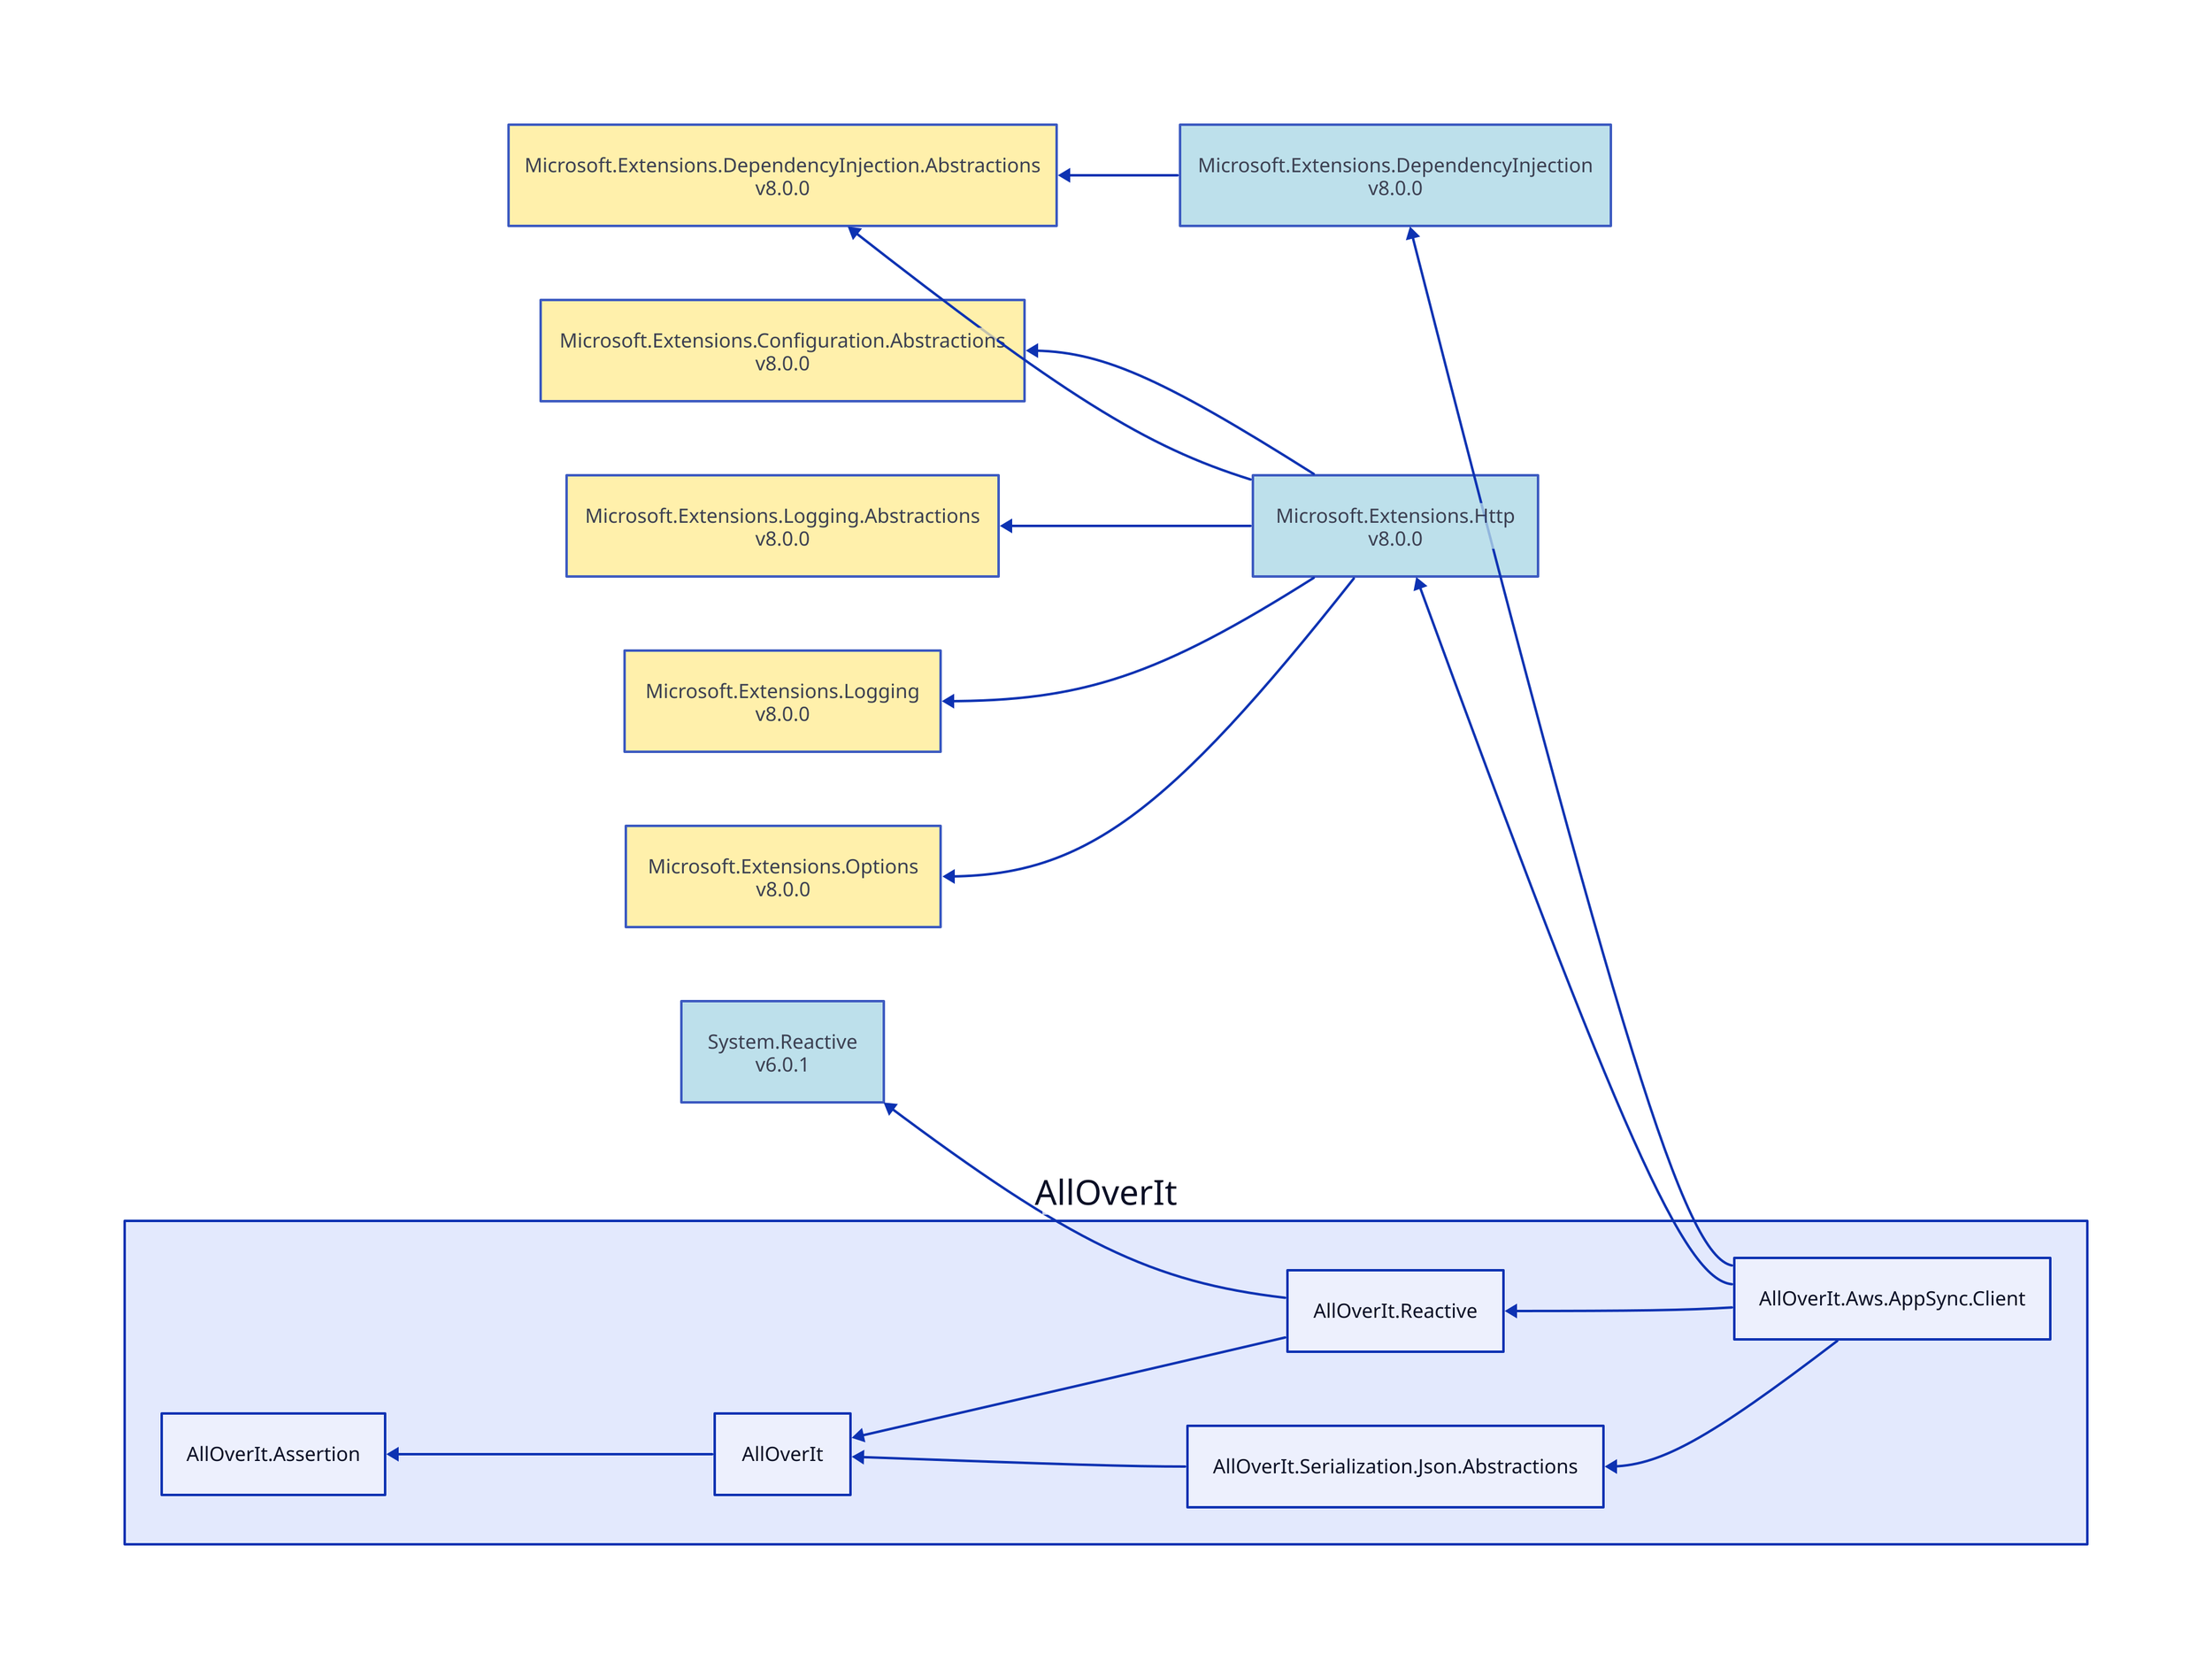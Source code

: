 direction: left

aoi: AllOverIt
aoi.alloverit-aws-appsync-client: AllOverIt.Aws.AppSync.Client
microsoft-extensions-dependencyinjection_8-0-0: Microsoft.Extensions.DependencyInjection\nv8.0.0
microsoft-extensions-dependencyinjection_8-0-0.style.fill: "#ADD8E6"
microsoft-extensions-dependencyinjection_8-0-0.style.opacity: 0.8
microsoft-extensions-dependencyinjection-abstractions_8-0-0: Microsoft.Extensions.DependencyInjection.Abstractions\nv8.0.0
microsoft-extensions-dependencyinjection-abstractions_8-0-0.style.fill: "#FFEC96"
microsoft-extensions-dependencyinjection-abstractions_8-0-0.style.opacity: 0.8
microsoft-extensions-dependencyinjection-abstractions_8-0-0 <- microsoft-extensions-dependencyinjection_8-0-0
microsoft-extensions-dependencyinjection_8-0-0 <- aoi.alloverit-aws-appsync-client
microsoft-extensions-http_8-0-0: Microsoft.Extensions.Http\nv8.0.0
microsoft-extensions-http_8-0-0.style.fill: "#ADD8E6"
microsoft-extensions-http_8-0-0.style.opacity: 0.8
microsoft-extensions-configuration-abstractions_8-0-0: Microsoft.Extensions.Configuration.Abstractions\nv8.0.0
microsoft-extensions-configuration-abstractions_8-0-0.style.fill: "#FFEC96"
microsoft-extensions-configuration-abstractions_8-0-0.style.opacity: 0.8
microsoft-extensions-configuration-abstractions_8-0-0 <- microsoft-extensions-http_8-0-0
microsoft-extensions-dependencyinjection-abstractions_8-0-0 <- microsoft-extensions-http_8-0-0
microsoft-extensions-logging-abstractions_8-0-0: Microsoft.Extensions.Logging.Abstractions\nv8.0.0
microsoft-extensions-logging-abstractions_8-0-0.style.fill: "#FFEC96"
microsoft-extensions-logging-abstractions_8-0-0.style.opacity: 0.8
microsoft-extensions-logging-abstractions_8-0-0 <- microsoft-extensions-http_8-0-0
microsoft-extensions-logging_8-0-0: Microsoft.Extensions.Logging\nv8.0.0
microsoft-extensions-logging_8-0-0.style.fill: "#FFEC96"
microsoft-extensions-logging_8-0-0.style.opacity: 0.8
microsoft-extensions-logging_8-0-0 <- microsoft-extensions-http_8-0-0
microsoft-extensions-options_8-0-0: Microsoft.Extensions.Options\nv8.0.0
microsoft-extensions-options_8-0-0.style.fill: "#FFEC96"
microsoft-extensions-options_8-0-0.style.opacity: 0.8
microsoft-extensions-options_8-0-0 <- microsoft-extensions-http_8-0-0
microsoft-extensions-http_8-0-0 <- aoi.alloverit-aws-appsync-client
aoi.alloverit-reactive: AllOverIt.Reactive
system-reactive_6-0-1: System.Reactive\nv6.0.1
system-reactive_6-0-1.style.fill: "#ADD8E6"
system-reactive_6-0-1.style.opacity: 0.8
system-reactive_6-0-1 <- aoi.alloverit-reactive
aoi.alloverit: AllOverIt
aoi.alloverit-assertion: AllOverIt.Assertion
aoi.alloverit-assertion <- aoi.alloverit
aoi.alloverit <- aoi.alloverit-reactive
aoi.alloverit-reactive <- aoi.alloverit-aws-appsync-client
aoi.alloverit-serialization-json-abstractions: AllOverIt.Serialization.Json.Abstractions
aoi.alloverit <- aoi.alloverit-serialization-json-abstractions
aoi.alloverit-serialization-json-abstractions <- aoi.alloverit-aws-appsync-client
